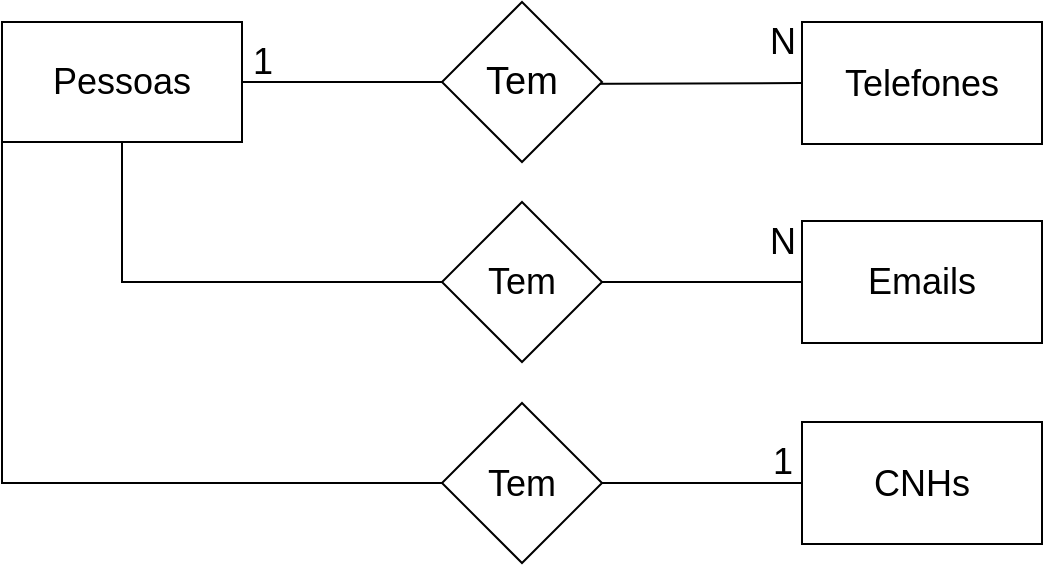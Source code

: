 <mxfile version="14.4.2" type="device"><diagram id="80-mAYkFceHImJyDsJ-8" name="Page-1"><mxGraphModel dx="912" dy="482" grid="1" gridSize="10" guides="1" tooltips="1" connect="1" arrows="1" fold="1" page="1" pageScale="1" pageWidth="827" pageHeight="1169" math="0" shadow="0"><root><mxCell id="0"/><mxCell id="1" parent="0"/><mxCell id="7RQiy_aV9SsEn5Qfddt--20" style="edgeStyle=orthogonalEdgeStyle;rounded=0;orthogonalLoop=1;jettySize=auto;html=1;exitX=0.5;exitY=1;exitDx=0;exitDy=0;entryX=0;entryY=0.5;entryDx=0;entryDy=0;endArrow=none;endFill=0;" edge="1" parent="1" source="7RQiy_aV9SsEn5Qfddt--1" target="7RQiy_aV9SsEn5Qfddt--13"><mxGeometry relative="1" as="geometry"/></mxCell><mxCell id="7RQiy_aV9SsEn5Qfddt--25" style="edgeStyle=orthogonalEdgeStyle;rounded=0;orthogonalLoop=1;jettySize=auto;html=1;exitX=0;exitY=1;exitDx=0;exitDy=0;endArrow=none;endFill=0;entryX=0;entryY=0.5;entryDx=0;entryDy=0;" edge="1" parent="1" source="7RQiy_aV9SsEn5Qfddt--1" target="7RQiy_aV9SsEn5Qfddt--23"><mxGeometry relative="1" as="geometry"><mxPoint x="80" y="280" as="targetPoint"/></mxGeometry></mxCell><mxCell id="7RQiy_aV9SsEn5Qfddt--1" value="&lt;font style=&quot;font-size: 18px&quot;&gt;Pessoas&lt;/font&gt;" style="rounded=0;whiteSpace=wrap;html=1;" vertex="1" parent="1"><mxGeometry x="80" y="40" width="120" height="60" as="geometry"/></mxCell><mxCell id="7RQiy_aV9SsEn5Qfddt--2" value="&lt;font style=&quot;font-size: 18px&quot;&gt;Emails&lt;/font&gt;" style="rounded=0;whiteSpace=wrap;html=1;" vertex="1" parent="1"><mxGeometry x="480" y="139.5" width="120" height="61" as="geometry"/></mxCell><mxCell id="7RQiy_aV9SsEn5Qfddt--3" value="&lt;font style=&quot;font-size: 18px&quot;&gt;CNHs&lt;/font&gt;" style="rounded=0;whiteSpace=wrap;html=1;" vertex="1" parent="1"><mxGeometry x="480" y="240" width="120" height="61" as="geometry"/></mxCell><mxCell id="7RQiy_aV9SsEn5Qfddt--4" value="&lt;font style=&quot;font-size: 18px&quot;&gt;Telefones&lt;/font&gt;" style="rounded=0;whiteSpace=wrap;html=1;" vertex="1" parent="1"><mxGeometry x="480" y="40" width="120" height="61" as="geometry"/></mxCell><mxCell id="7RQiy_aV9SsEn5Qfddt--6" value="" style="endArrow=none;html=1;entryX=0;entryY=0.5;entryDx=0;entryDy=0;" edge="1" parent="1" source="7RQiy_aV9SsEn5Qfddt--8" target="7RQiy_aV9SsEn5Qfddt--4"><mxGeometry width="50" height="50" relative="1" as="geometry"><mxPoint x="200" y="70" as="sourcePoint"/><mxPoint x="270" y="70" as="targetPoint"/><Array as="points"><mxPoint x="340" y="71"/></Array></mxGeometry></mxCell><mxCell id="7RQiy_aV9SsEn5Qfddt--8" value="&lt;font style=&quot;font-size: 19px&quot;&gt;Tem&lt;/font&gt;" style="rhombus;whiteSpace=wrap;html=1;" vertex="1" parent="1"><mxGeometry x="300" y="30" width="80" height="80" as="geometry"/></mxCell><mxCell id="7RQiy_aV9SsEn5Qfddt--9" value="" style="endArrow=none;html=1;entryX=0;entryY=0.5;entryDx=0;entryDy=0;" edge="1" parent="1" target="7RQiy_aV9SsEn5Qfddt--8"><mxGeometry width="50" height="50" relative="1" as="geometry"><mxPoint x="200" y="70" as="sourcePoint"/><mxPoint x="480" y="70.5" as="targetPoint"/><Array as="points"/></mxGeometry></mxCell><mxCell id="7RQiy_aV9SsEn5Qfddt--21" style="edgeStyle=orthogonalEdgeStyle;rounded=0;orthogonalLoop=1;jettySize=auto;html=1;exitX=1;exitY=0.5;exitDx=0;exitDy=0;entryX=0;entryY=0.5;entryDx=0;entryDy=0;endArrow=none;endFill=0;" edge="1" parent="1" source="7RQiy_aV9SsEn5Qfddt--13" target="7RQiy_aV9SsEn5Qfddt--2"><mxGeometry relative="1" as="geometry"/></mxCell><mxCell id="7RQiy_aV9SsEn5Qfddt--13" value="&lt;font style=&quot;font-size: 18px&quot;&gt;Tem&lt;/font&gt;" style="rhombus;whiteSpace=wrap;html=1;" vertex="1" parent="1"><mxGeometry x="300" y="130" width="80" height="80" as="geometry"/></mxCell><mxCell id="7RQiy_aV9SsEn5Qfddt--14" value="" style="endArrow=none;html=1;entryX=0;entryY=0.5;entryDx=0;entryDy=0;" edge="1" parent="1" target="7RQiy_aV9SsEn5Qfddt--8"><mxGeometry width="50" height="50" relative="1" as="geometry"><mxPoint x="200" y="70" as="sourcePoint"/><mxPoint x="300" y="70" as="targetPoint"/><Array as="points"><mxPoint x="250" y="70"/></Array></mxGeometry></mxCell><mxCell id="7RQiy_aV9SsEn5Qfddt--24" style="edgeStyle=orthogonalEdgeStyle;rounded=0;orthogonalLoop=1;jettySize=auto;html=1;exitX=1;exitY=0.5;exitDx=0;exitDy=0;entryX=0;entryY=0.5;entryDx=0;entryDy=0;endArrow=none;endFill=0;" edge="1" parent="1" source="7RQiy_aV9SsEn5Qfddt--23" target="7RQiy_aV9SsEn5Qfddt--3"><mxGeometry relative="1" as="geometry"/></mxCell><mxCell id="7RQiy_aV9SsEn5Qfddt--23" value="&lt;font style=&quot;font-size: 18px&quot;&gt;Tem&lt;/font&gt;" style="rhombus;whiteSpace=wrap;html=1;" vertex="1" parent="1"><mxGeometry x="300" y="230.5" width="80" height="80" as="geometry"/></mxCell><mxCell id="7RQiy_aV9SsEn5Qfddt--26" value="&lt;span style=&quot;font-size: 18px&quot;&gt;1&lt;/span&gt;" style="text;html=1;align=center;verticalAlign=middle;resizable=0;points=[];autosize=1;" vertex="1" parent="1"><mxGeometry x="455" y="250" width="30" height="20" as="geometry"/></mxCell><mxCell id="7RQiy_aV9SsEn5Qfddt--27" value="&lt;font style=&quot;font-size: 18px&quot;&gt;N&lt;/font&gt;" style="text;html=1;align=center;verticalAlign=middle;resizable=0;points=[];autosize=1;" vertex="1" parent="1"><mxGeometry x="455" y="139.5" width="30" height="20" as="geometry"/></mxCell><mxCell id="7RQiy_aV9SsEn5Qfddt--29" value="&lt;font style=&quot;font-size: 18px&quot;&gt;N&lt;/font&gt;" style="text;html=1;align=center;verticalAlign=middle;resizable=0;points=[];autosize=1;" vertex="1" parent="1"><mxGeometry x="455" y="40" width="30" height="20" as="geometry"/></mxCell><mxCell id="7RQiy_aV9SsEn5Qfddt--30" value="&lt;font style=&quot;font-size: 18px&quot;&gt;1&lt;/font&gt;" style="text;html=1;align=center;verticalAlign=middle;resizable=0;points=[];autosize=1;" vertex="1" parent="1"><mxGeometry x="195" y="50" width="30" height="20" as="geometry"/></mxCell></root></mxGraphModel></diagram></mxfile>